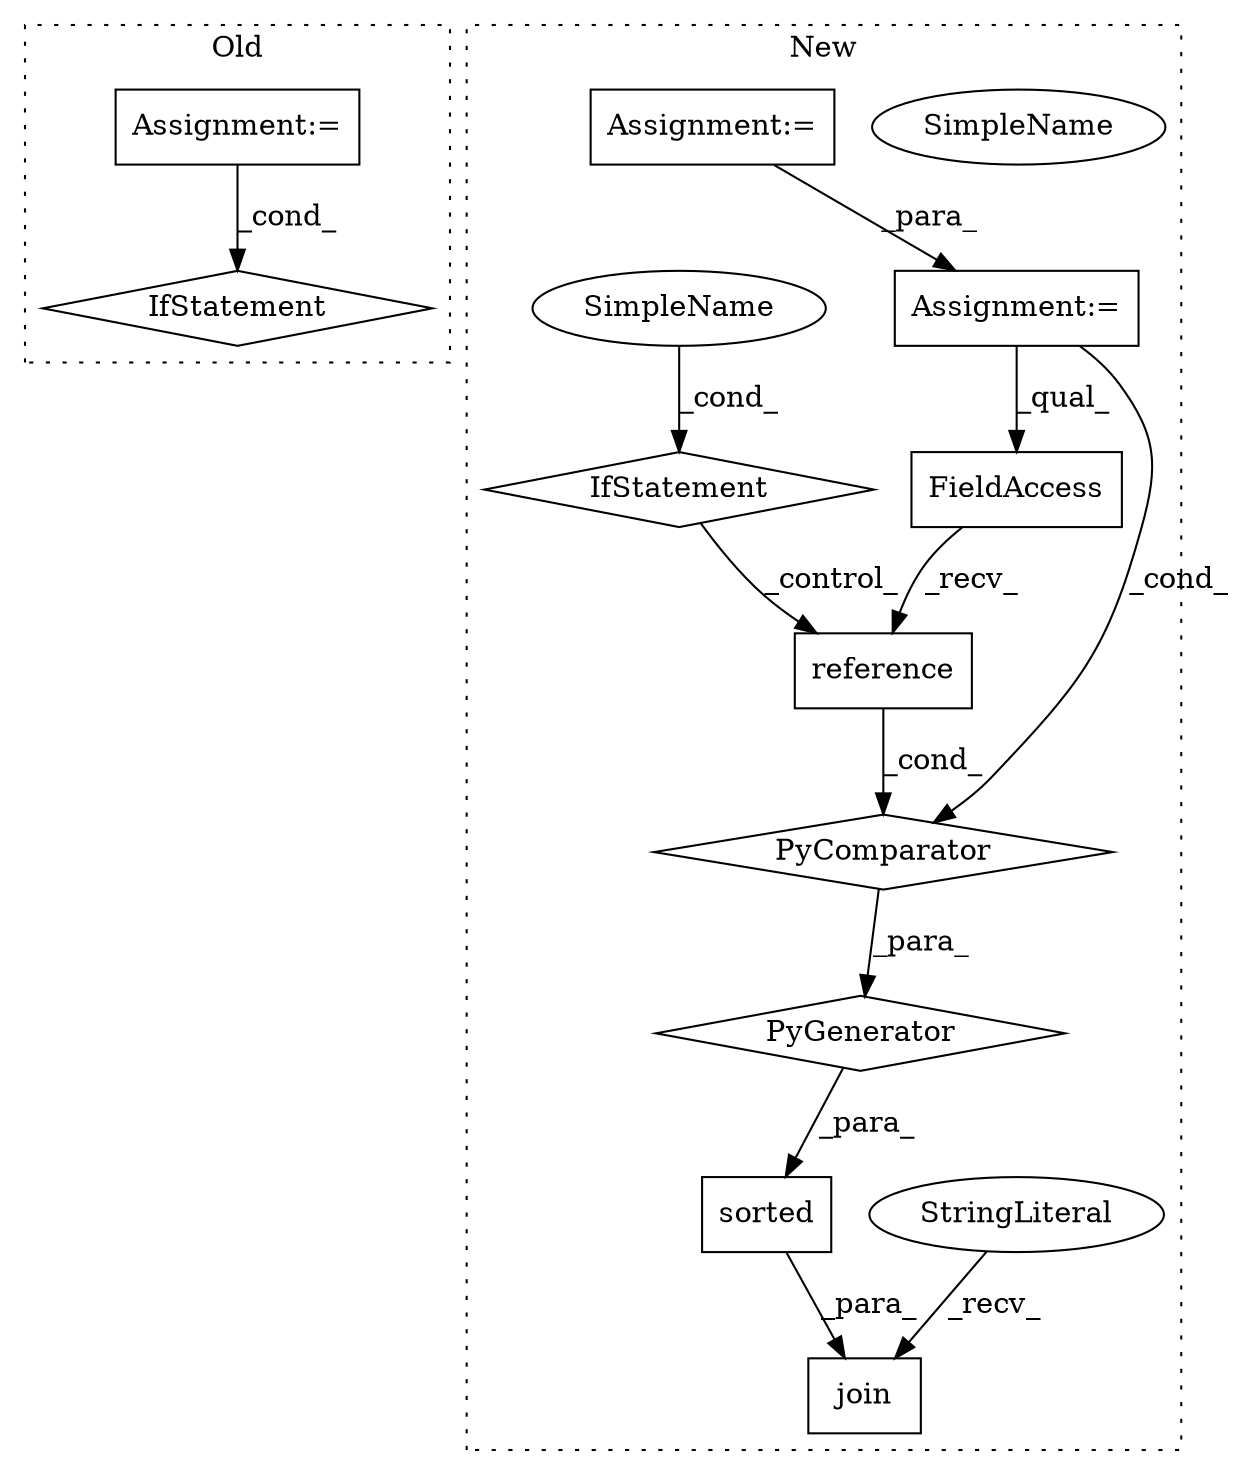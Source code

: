 digraph G {
subgraph cluster0 {
1 [label="IfStatement" a="25" s="2895" l="3" shape="diamond"];
4 [label="Assignment:=" a="7" s="2703" l="1" shape="box"];
label = "Old";
style="dotted";
}
subgraph cluster1 {
2 [label="reference" a="32" s="3954" l="11" shape="box"];
3 [label="IfStatement" a="25" s="4023" l="55" shape="diamond"];
5 [label="FieldAccess" a="22" s="3918" l="35" shape="box"];
6 [label="SimpleName" a="42" s="4073" l="5" shape="ellipse"];
7 [label="join" a="32" s="3897,4081" l="5,1" shape="box"];
8 [label="PyGenerator" a="107" s="3918" l="166" shape="diamond"];
9 [label="StringLiteral" a="45" s="3892" l="4" shape="ellipse"];
10 [label="PyComparator" a="113" s="4023" l="55" shape="diamond"];
11 [label="sorted" a="32" s="3902,4084" l="16,-3" shape="box"];
12 [label="Assignment:=" a="7" s="2707" l="1" shape="box"];
13 [label="Assignment:=" a="7" s="4023" l="55" shape="box"];
14 [label="SimpleName" a="42" s="4073" l="5" shape="ellipse"];
label = "New";
style="dotted";
}
2 -> 10 [label="_cond_"];
3 -> 2 [label="_control_"];
4 -> 1 [label="_cond_"];
5 -> 2 [label="_recv_"];
8 -> 11 [label="_para_"];
9 -> 7 [label="_recv_"];
10 -> 8 [label="_para_"];
11 -> 7 [label="_para_"];
12 -> 13 [label="_para_"];
13 -> 10 [label="_cond_"];
13 -> 5 [label="_qual_"];
14 -> 3 [label="_cond_"];
}